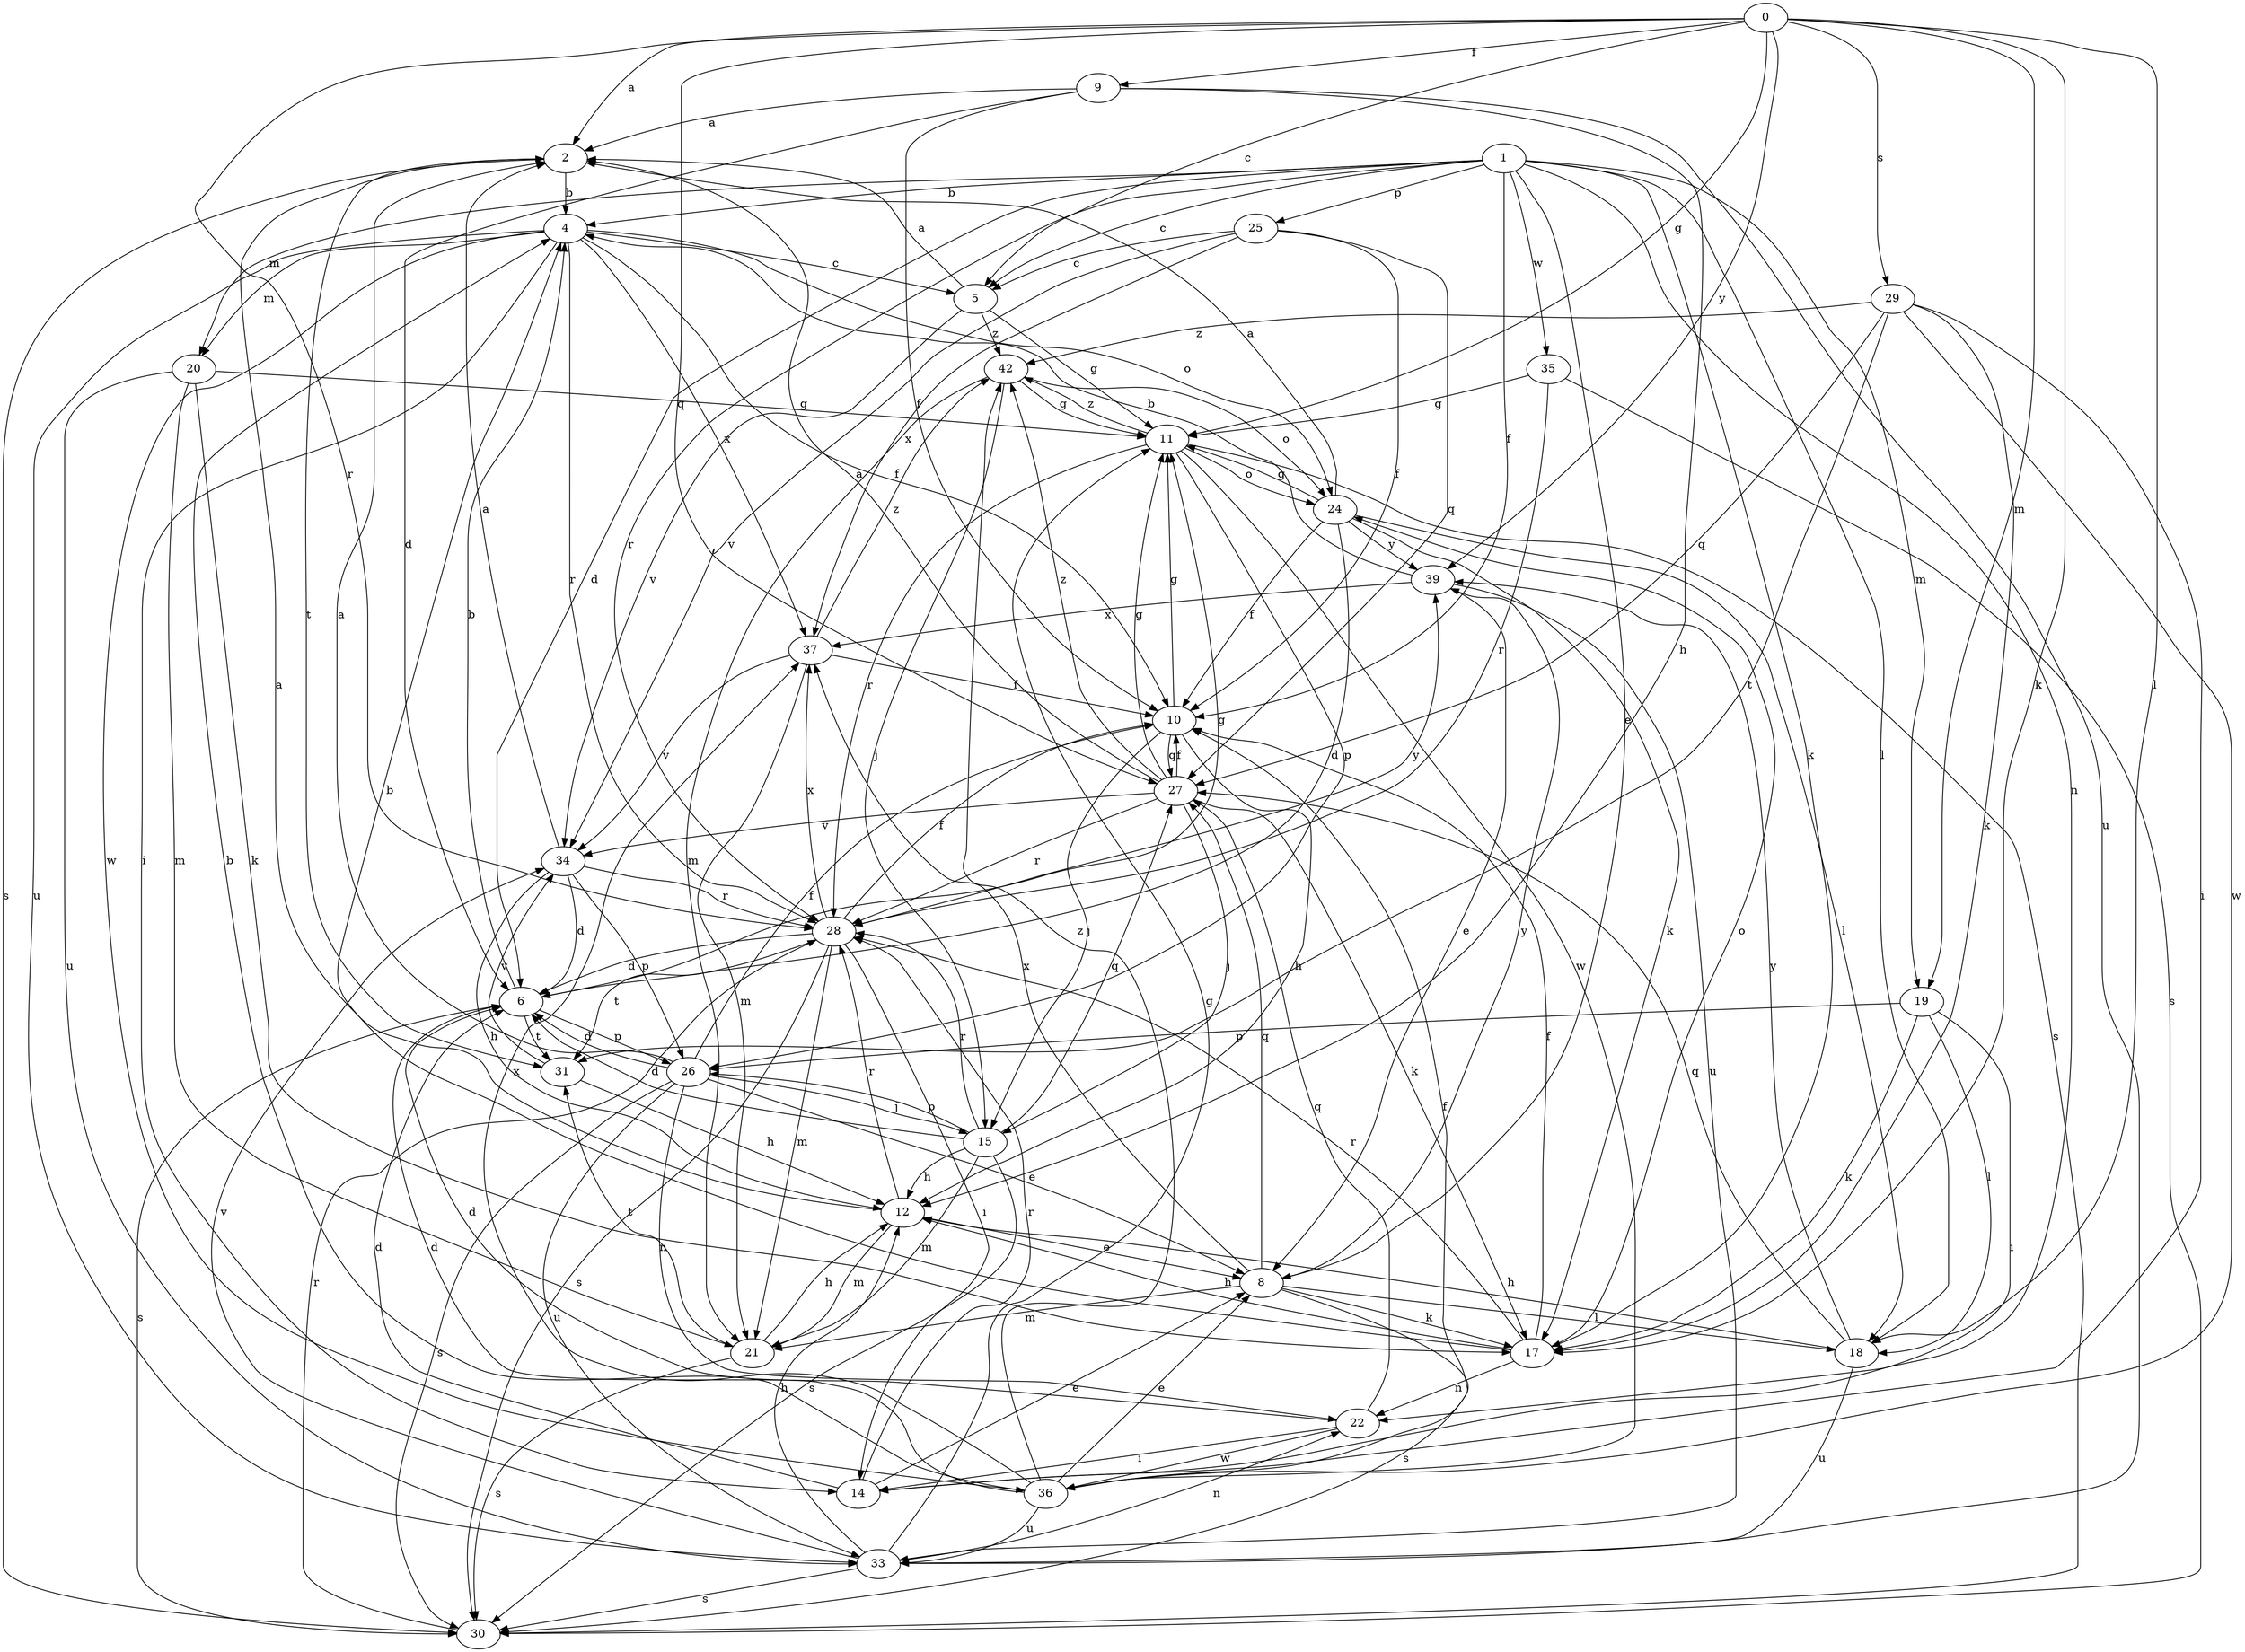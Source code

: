 strict digraph  {
0;
1;
2;
4;
5;
6;
8;
9;
10;
11;
12;
14;
15;
17;
18;
19;
20;
21;
22;
24;
25;
26;
27;
28;
29;
30;
31;
33;
34;
35;
36;
37;
39;
42;
0 -> 2  [label=a];
0 -> 5  [label=c];
0 -> 9  [label=f];
0 -> 11  [label=g];
0 -> 17  [label=k];
0 -> 18  [label=l];
0 -> 19  [label=m];
0 -> 27  [label=q];
0 -> 28  [label=r];
0 -> 29  [label=s];
0 -> 39  [label=y];
1 -> 4  [label=b];
1 -> 5  [label=c];
1 -> 6  [label=d];
1 -> 8  [label=e];
1 -> 10  [label=f];
1 -> 17  [label=k];
1 -> 18  [label=l];
1 -> 19  [label=m];
1 -> 20  [label=m];
1 -> 22  [label=n];
1 -> 25  [label=p];
1 -> 28  [label=r];
1 -> 35  [label=w];
2 -> 4  [label=b];
2 -> 30  [label=s];
2 -> 31  [label=t];
4 -> 5  [label=c];
4 -> 10  [label=f];
4 -> 14  [label=i];
4 -> 20  [label=m];
4 -> 24  [label=o];
4 -> 28  [label=r];
4 -> 33  [label=u];
4 -> 36  [label=w];
4 -> 37  [label=x];
5 -> 2  [label=a];
5 -> 11  [label=g];
5 -> 34  [label=v];
5 -> 42  [label=z];
6 -> 4  [label=b];
6 -> 11  [label=g];
6 -> 26  [label=p];
6 -> 30  [label=s];
6 -> 31  [label=t];
8 -> 17  [label=k];
8 -> 18  [label=l];
8 -> 21  [label=m];
8 -> 27  [label=q];
8 -> 30  [label=s];
8 -> 37  [label=x];
8 -> 39  [label=y];
9 -> 2  [label=a];
9 -> 6  [label=d];
9 -> 10  [label=f];
9 -> 12  [label=h];
9 -> 33  [label=u];
10 -> 11  [label=g];
10 -> 12  [label=h];
10 -> 15  [label=j];
10 -> 27  [label=q];
11 -> 24  [label=o];
11 -> 26  [label=p];
11 -> 28  [label=r];
11 -> 30  [label=s];
11 -> 36  [label=w];
11 -> 42  [label=z];
12 -> 2  [label=a];
12 -> 8  [label=e];
12 -> 21  [label=m];
12 -> 28  [label=r];
14 -> 6  [label=d];
14 -> 8  [label=e];
14 -> 28  [label=r];
15 -> 6  [label=d];
15 -> 12  [label=h];
15 -> 21  [label=m];
15 -> 26  [label=p];
15 -> 27  [label=q];
15 -> 28  [label=r];
15 -> 30  [label=s];
17 -> 4  [label=b];
17 -> 10  [label=f];
17 -> 12  [label=h];
17 -> 22  [label=n];
17 -> 24  [label=o];
17 -> 28  [label=r];
18 -> 12  [label=h];
18 -> 27  [label=q];
18 -> 33  [label=u];
18 -> 39  [label=y];
19 -> 14  [label=i];
19 -> 17  [label=k];
19 -> 18  [label=l];
19 -> 26  [label=p];
20 -> 11  [label=g];
20 -> 17  [label=k];
20 -> 21  [label=m];
20 -> 33  [label=u];
21 -> 12  [label=h];
21 -> 30  [label=s];
21 -> 31  [label=t];
22 -> 6  [label=d];
22 -> 14  [label=i];
22 -> 27  [label=q];
22 -> 36  [label=w];
24 -> 2  [label=a];
24 -> 6  [label=d];
24 -> 10  [label=f];
24 -> 11  [label=g];
24 -> 17  [label=k];
24 -> 18  [label=l];
24 -> 39  [label=y];
25 -> 5  [label=c];
25 -> 10  [label=f];
25 -> 27  [label=q];
25 -> 34  [label=v];
25 -> 37  [label=x];
26 -> 2  [label=a];
26 -> 6  [label=d];
26 -> 8  [label=e];
26 -> 10  [label=f];
26 -> 15  [label=j];
26 -> 22  [label=n];
26 -> 30  [label=s];
26 -> 33  [label=u];
27 -> 2  [label=a];
27 -> 10  [label=f];
27 -> 11  [label=g];
27 -> 15  [label=j];
27 -> 17  [label=k];
27 -> 28  [label=r];
27 -> 34  [label=v];
27 -> 42  [label=z];
28 -> 6  [label=d];
28 -> 10  [label=f];
28 -> 14  [label=i];
28 -> 21  [label=m];
28 -> 30  [label=s];
28 -> 31  [label=t];
28 -> 37  [label=x];
28 -> 39  [label=y];
29 -> 14  [label=i];
29 -> 17  [label=k];
29 -> 27  [label=q];
29 -> 31  [label=t];
29 -> 36  [label=w];
29 -> 42  [label=z];
30 -> 28  [label=r];
31 -> 12  [label=h];
31 -> 34  [label=v];
33 -> 11  [label=g];
33 -> 12  [label=h];
33 -> 22  [label=n];
33 -> 30  [label=s];
33 -> 34  [label=v];
34 -> 2  [label=a];
34 -> 6  [label=d];
34 -> 12  [label=h];
34 -> 26  [label=p];
34 -> 28  [label=r];
35 -> 11  [label=g];
35 -> 28  [label=r];
35 -> 30  [label=s];
36 -> 4  [label=b];
36 -> 6  [label=d];
36 -> 8  [label=e];
36 -> 10  [label=f];
36 -> 33  [label=u];
36 -> 37  [label=x];
36 -> 42  [label=z];
37 -> 10  [label=f];
37 -> 21  [label=m];
37 -> 34  [label=v];
37 -> 42  [label=z];
39 -> 4  [label=b];
39 -> 8  [label=e];
39 -> 33  [label=u];
39 -> 37  [label=x];
42 -> 11  [label=g];
42 -> 15  [label=j];
42 -> 21  [label=m];
42 -> 24  [label=o];
}
